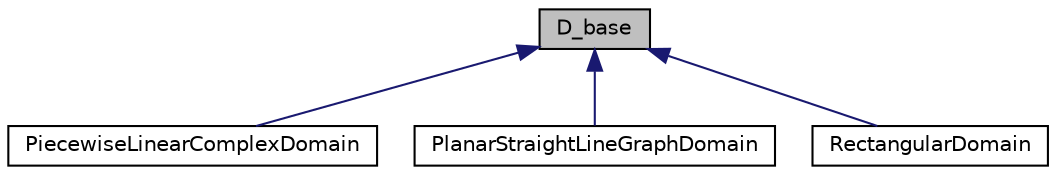 digraph "D_base"
{
 // LATEX_PDF_SIZE
  edge [fontname="Helvetica",fontsize="10",labelfontname="Helvetica",labelfontsize="10"];
  node [fontname="Helvetica",fontsize="10",shape=record];
  Node1 [label="D_base",height=0.2,width=0.4,color="black", fillcolor="grey75", style="filled", fontcolor="black",tooltip=" "];
  Node1 -> Node2 [dir="back",color="midnightblue",fontsize="10",style="solid",fontname="Helvetica"];
  Node2 [label="PiecewiseLinearComplexDomain",height=0.2,width=0.4,color="black", fillcolor="white", style="filled",URL="$classPiecewiseLinearComplexDomain.html",tooltip=" "];
  Node1 -> Node3 [dir="back",color="midnightblue",fontsize="10",style="solid",fontname="Helvetica"];
  Node3 [label="PlanarStraightLineGraphDomain",height=0.2,width=0.4,color="black", fillcolor="white", style="filled",URL="$classPlanarStraightLineGraphDomain.html",tooltip=" "];
  Node1 -> Node4 [dir="back",color="midnightblue",fontsize="10",style="solid",fontname="Helvetica"];
  Node4 [label="RectangularDomain",height=0.2,width=0.4,color="black", fillcolor="white", style="filled",URL="$classRectangularDomain.html",tooltip=" "];
}
